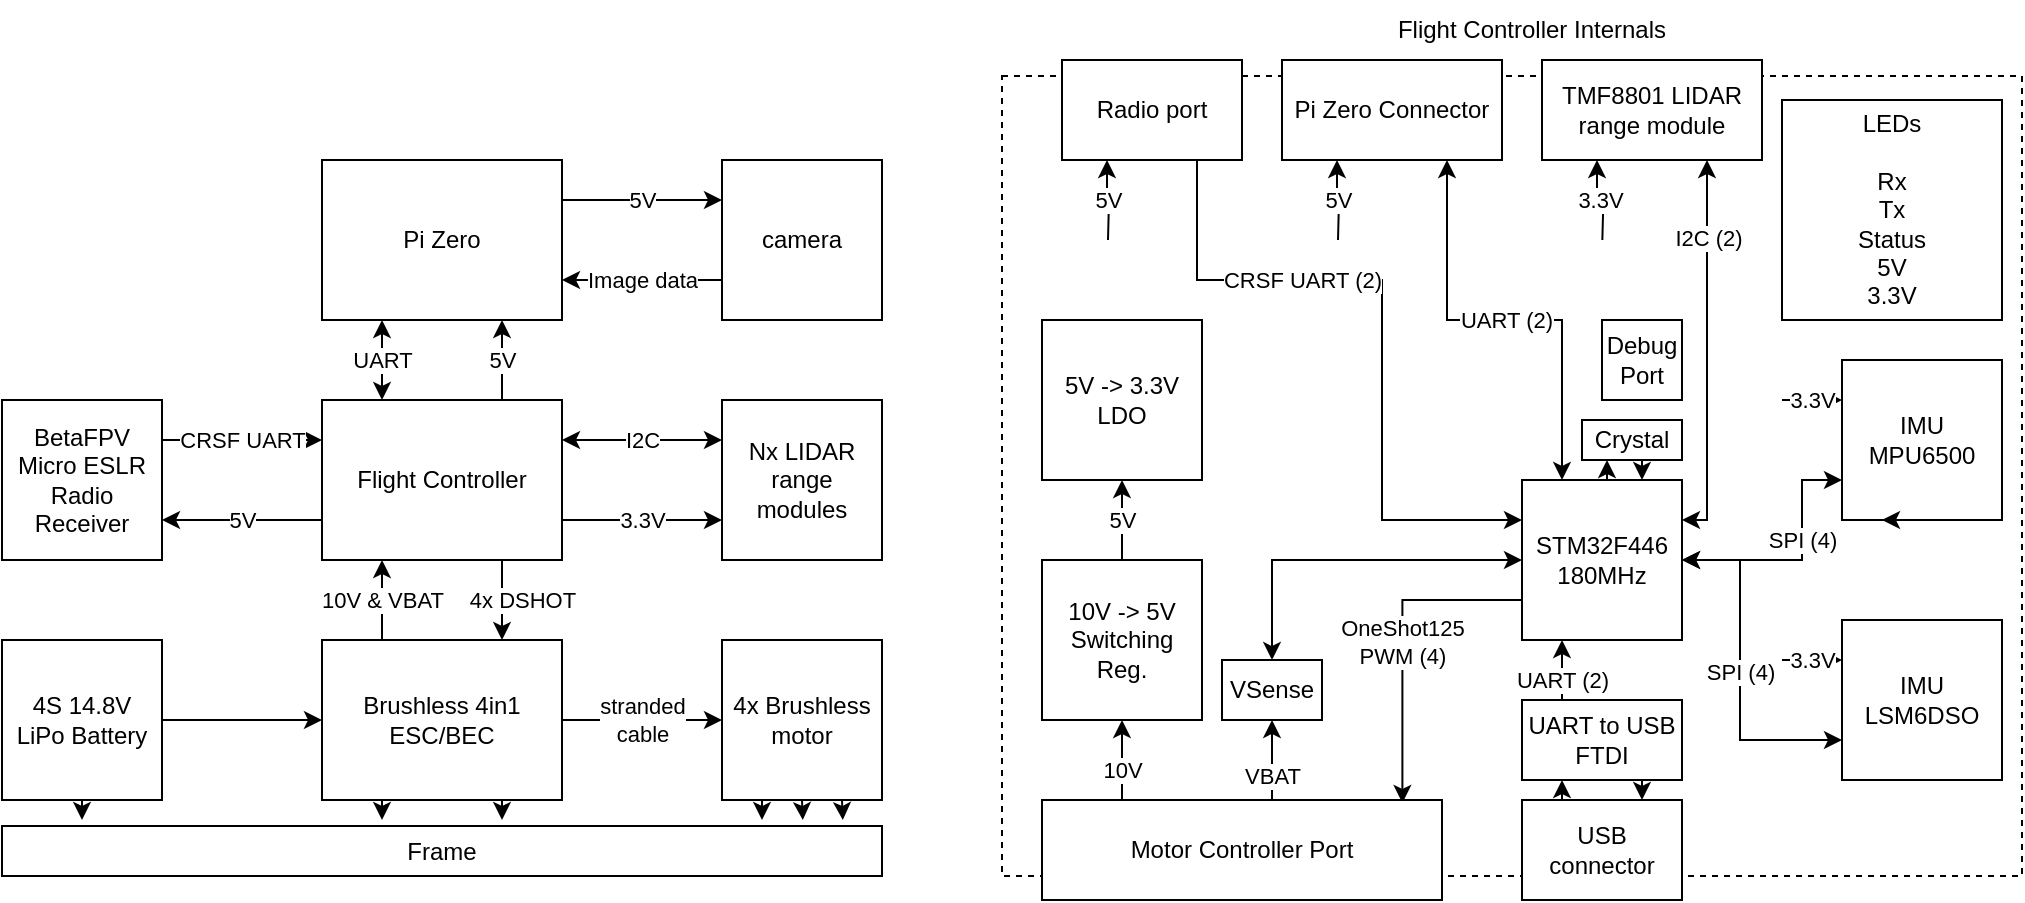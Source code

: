 <mxfile version="20.6.2" type="device"><diagram id="Aif7xVKy2AJQCTJdKYn_" name="Page-1"><mxGraphModel dx="1278" dy="547" grid="1" gridSize="10" guides="1" tooltips="1" connect="1" arrows="1" fold="1" page="1" pageScale="1" pageWidth="1100" pageHeight="850" math="0" shadow="0"><root><mxCell id="0"/><mxCell id="1" parent="0"/><mxCell id="SOl-tFK4uDFE2dYf5vi0-4" value="5V" style="edgeStyle=orthogonalEdgeStyle;rounded=0;orthogonalLoop=1;jettySize=auto;html=1;exitX=0;exitY=0.75;exitDx=0;exitDy=0;entryX=1;entryY=0.75;entryDx=0;entryDy=0;" parent="1" source="SOl-tFK4uDFE2dYf5vi0-1" target="SOl-tFK4uDFE2dYf5vi0-2" edge="1"><mxGeometry relative="1" as="geometry"/></mxCell><mxCell id="SOl-tFK4uDFE2dYf5vi0-9" value="4x DSHOT" style="edgeStyle=orthogonalEdgeStyle;rounded=0;orthogonalLoop=1;jettySize=auto;html=1;exitX=0.75;exitY=1;exitDx=0;exitDy=0;entryX=0.75;entryY=0;entryDx=0;entryDy=0;" parent="1" source="SOl-tFK4uDFE2dYf5vi0-1" target="SOl-tFK4uDFE2dYf5vi0-6" edge="1"><mxGeometry y="10" relative="1" as="geometry"><mxPoint as="offset"/></mxGeometry></mxCell><mxCell id="SOl-tFK4uDFE2dYf5vi0-27" value="5V" style="edgeStyle=orthogonalEdgeStyle;rounded=0;orthogonalLoop=1;jettySize=auto;html=1;exitX=0.75;exitY=0;exitDx=0;exitDy=0;entryX=0.75;entryY=1;entryDx=0;entryDy=0;" parent="1" source="SOl-tFK4uDFE2dYf5vi0-1" target="SOl-tFK4uDFE2dYf5vi0-13" edge="1"><mxGeometry relative="1" as="geometry"/></mxCell><mxCell id="SOl-tFK4uDFE2dYf5vi0-30" value="3.3V" style="edgeStyle=orthogonalEdgeStyle;rounded=0;orthogonalLoop=1;jettySize=auto;html=1;exitX=1;exitY=0.75;exitDx=0;exitDy=0;entryX=0;entryY=0.75;entryDx=0;entryDy=0;" parent="1" source="SOl-tFK4uDFE2dYf5vi0-1" target="SOl-tFK4uDFE2dYf5vi0-28" edge="1"><mxGeometry relative="1" as="geometry"/></mxCell><mxCell id="SOl-tFK4uDFE2dYf5vi0-1" value="Flight Controller" style="rounded=0;whiteSpace=wrap;html=1;" parent="1" vertex="1"><mxGeometry x="200" y="200" width="120" height="80" as="geometry"/></mxCell><mxCell id="SOl-tFK4uDFE2dYf5vi0-3" value="CRSF UART" style="edgeStyle=orthogonalEdgeStyle;rounded=0;orthogonalLoop=1;jettySize=auto;html=1;exitX=1;exitY=0.25;exitDx=0;exitDy=0;entryX=0;entryY=0.25;entryDx=0;entryDy=0;" parent="1" source="SOl-tFK4uDFE2dYf5vi0-2" target="SOl-tFK4uDFE2dYf5vi0-1" edge="1"><mxGeometry relative="1" as="geometry"/></mxCell><mxCell id="SOl-tFK4uDFE2dYf5vi0-2" value="BetaFPV Micro ESLR Radio Receiver" style="whiteSpace=wrap;html=1;aspect=fixed;" parent="1" vertex="1"><mxGeometry x="40" y="200" width="80" height="80" as="geometry"/></mxCell><mxCell id="SOl-tFK4uDFE2dYf5vi0-7" style="edgeStyle=orthogonalEdgeStyle;rounded=0;orthogonalLoop=1;jettySize=auto;html=1;exitX=1;exitY=0.5;exitDx=0;exitDy=0;entryX=0;entryY=0.5;entryDx=0;entryDy=0;" parent="1" source="SOl-tFK4uDFE2dYf5vi0-5" target="SOl-tFK4uDFE2dYf5vi0-6" edge="1"><mxGeometry relative="1" as="geometry"/></mxCell><mxCell id="SOl-tFK4uDFE2dYf5vi0-32" style="edgeStyle=orthogonalEdgeStyle;rounded=0;orthogonalLoop=1;jettySize=auto;html=1;exitX=0.5;exitY=1;exitDx=0;exitDy=0;" parent="1" source="SOl-tFK4uDFE2dYf5vi0-5" edge="1"><mxGeometry relative="1" as="geometry"><mxPoint x="80" y="410" as="targetPoint"/></mxGeometry></mxCell><mxCell id="SOl-tFK4uDFE2dYf5vi0-5" value="4S 14.8V &lt;br&gt;LiPo Battery" style="whiteSpace=wrap;html=1;aspect=fixed;" parent="1" vertex="1"><mxGeometry x="40" y="320" width="80" height="80" as="geometry"/></mxCell><mxCell id="SOl-tFK4uDFE2dYf5vi0-10" value="10V &amp;amp; VBAT" style="edgeStyle=orthogonalEdgeStyle;rounded=0;orthogonalLoop=1;jettySize=auto;html=1;exitX=0.25;exitY=0;exitDx=0;exitDy=0;entryX=0.25;entryY=1;entryDx=0;entryDy=0;" parent="1" source="SOl-tFK4uDFE2dYf5vi0-6" target="SOl-tFK4uDFE2dYf5vi0-1" edge="1"><mxGeometry relative="1" as="geometry"><mxPoint as="offset"/></mxGeometry></mxCell><mxCell id="SOl-tFK4uDFE2dYf5vi0-33" style="edgeStyle=orthogonalEdgeStyle;rounded=0;orthogonalLoop=1;jettySize=auto;html=1;exitX=0.25;exitY=1;exitDx=0;exitDy=0;" parent="1" source="SOl-tFK4uDFE2dYf5vi0-6" edge="1"><mxGeometry relative="1" as="geometry"><mxPoint x="230" y="410" as="targetPoint"/></mxGeometry></mxCell><mxCell id="SOl-tFK4uDFE2dYf5vi0-34" style="edgeStyle=orthogonalEdgeStyle;rounded=0;orthogonalLoop=1;jettySize=auto;html=1;exitX=0.75;exitY=1;exitDx=0;exitDy=0;" parent="1" source="SOl-tFK4uDFE2dYf5vi0-6" edge="1"><mxGeometry relative="1" as="geometry"><mxPoint x="290" y="410" as="targetPoint"/></mxGeometry></mxCell><mxCell id="SOl-tFK4uDFE2dYf5vi0-6" value="Brushless 4in1 ESC/BEC" style="rounded=0;whiteSpace=wrap;html=1;" parent="1" vertex="1"><mxGeometry x="200" y="320" width="120" height="80" as="geometry"/></mxCell><mxCell id="SOl-tFK4uDFE2dYf5vi0-11" value="Frame" style="rounded=0;whiteSpace=wrap;html=1;" parent="1" vertex="1"><mxGeometry x="40" y="413" width="440" height="25" as="geometry"/></mxCell><mxCell id="SOl-tFK4uDFE2dYf5vi0-23" value="5V" style="edgeStyle=orthogonalEdgeStyle;rounded=0;orthogonalLoop=1;jettySize=auto;html=1;exitX=1;exitY=0.25;exitDx=0;exitDy=0;entryX=0;entryY=0.25;entryDx=0;entryDy=0;" parent="1" source="SOl-tFK4uDFE2dYf5vi0-13" target="SOl-tFK4uDFE2dYf5vi0-14" edge="1"><mxGeometry relative="1" as="geometry"/></mxCell><mxCell id="SOl-tFK4uDFE2dYf5vi0-13" value="Pi Zero" style="rounded=0;whiteSpace=wrap;html=1;" parent="1" vertex="1"><mxGeometry x="200" y="80" width="120" height="80" as="geometry"/></mxCell><mxCell id="SOl-tFK4uDFE2dYf5vi0-24" value="Image data" style="edgeStyle=orthogonalEdgeStyle;rounded=0;orthogonalLoop=1;jettySize=auto;html=1;exitX=0;exitY=0.75;exitDx=0;exitDy=0;entryX=1;entryY=0.75;entryDx=0;entryDy=0;" parent="1" source="SOl-tFK4uDFE2dYf5vi0-14" target="SOl-tFK4uDFE2dYf5vi0-13" edge="1"><mxGeometry relative="1" as="geometry"/></mxCell><mxCell id="SOl-tFK4uDFE2dYf5vi0-14" value="camera" style="whiteSpace=wrap;html=1;aspect=fixed;" parent="1" vertex="1"><mxGeometry x="400" y="80" width="80" height="80" as="geometry"/></mxCell><mxCell id="SOl-tFK4uDFE2dYf5vi0-22" value="stranded&lt;br&gt;cable" style="edgeStyle=orthogonalEdgeStyle;rounded=0;orthogonalLoop=1;jettySize=auto;html=1;exitX=1;exitY=0.5;exitDx=0;exitDy=0;entryX=0;entryY=0.5;entryDx=0;entryDy=0;" parent="1" source="SOl-tFK4uDFE2dYf5vi0-6" target="SOl-tFK4uDFE2dYf5vi0-17" edge="1"><mxGeometry relative="1" as="geometry"><mxPoint as="offset"/></mxGeometry></mxCell><mxCell id="SOl-tFK4uDFE2dYf5vi0-35" style="edgeStyle=orthogonalEdgeStyle;rounded=0;orthogonalLoop=1;jettySize=auto;html=1;exitX=0.25;exitY=1;exitDx=0;exitDy=0;" parent="1" source="SOl-tFK4uDFE2dYf5vi0-17" edge="1"><mxGeometry relative="1" as="geometry"><mxPoint x="420" y="410" as="targetPoint"/></mxGeometry></mxCell><mxCell id="SOl-tFK4uDFE2dYf5vi0-37" style="edgeStyle=orthogonalEdgeStyle;rounded=0;orthogonalLoop=1;jettySize=auto;html=1;exitX=0.75;exitY=1;exitDx=0;exitDy=0;" parent="1" source="SOl-tFK4uDFE2dYf5vi0-17" edge="1"><mxGeometry relative="1" as="geometry"><mxPoint x="460.4" y="410" as="targetPoint"/></mxGeometry></mxCell><mxCell id="SOl-tFK4uDFE2dYf5vi0-38" style="edgeStyle=orthogonalEdgeStyle;rounded=0;orthogonalLoop=1;jettySize=auto;html=1;exitX=0.5;exitY=1;exitDx=0;exitDy=0;" parent="1" source="SOl-tFK4uDFE2dYf5vi0-17" edge="1"><mxGeometry relative="1" as="geometry"><mxPoint x="440.4" y="410" as="targetPoint"/></mxGeometry></mxCell><mxCell id="SOl-tFK4uDFE2dYf5vi0-17" value="4x Brushless motor" style="whiteSpace=wrap;html=1;aspect=fixed;" parent="1" vertex="1"><mxGeometry x="400" y="320" width="80" height="80" as="geometry"/></mxCell><mxCell id="SOl-tFK4uDFE2dYf5vi0-26" value="UART" style="endArrow=classic;startArrow=classic;html=1;rounded=0;exitX=0.25;exitY=0;exitDx=0;exitDy=0;entryX=0.25;entryY=1;entryDx=0;entryDy=0;" parent="1" source="SOl-tFK4uDFE2dYf5vi0-1" target="SOl-tFK4uDFE2dYf5vi0-13" edge="1"><mxGeometry width="50" height="50" relative="1" as="geometry"><mxPoint x="530" y="320" as="sourcePoint"/><mxPoint x="580" y="270" as="targetPoint"/></mxGeometry></mxCell><mxCell id="SOl-tFK4uDFE2dYf5vi0-28" value="Nx LIDAR range modules" style="whiteSpace=wrap;html=1;aspect=fixed;" parent="1" vertex="1"><mxGeometry x="400" y="200" width="80" height="80" as="geometry"/></mxCell><mxCell id="SOl-tFK4uDFE2dYf5vi0-31" value="I2C" style="endArrow=classic;startArrow=classic;html=1;rounded=0;exitX=1;exitY=0.25;exitDx=0;exitDy=0;entryX=0;entryY=0.25;entryDx=0;entryDy=0;" parent="1" source="SOl-tFK4uDFE2dYf5vi0-1" target="SOl-tFK4uDFE2dYf5vi0-28" edge="1"><mxGeometry width="50" height="50" relative="1" as="geometry"><mxPoint x="340" y="250" as="sourcePoint"/><mxPoint x="390" y="200" as="targetPoint"/></mxGeometry></mxCell><mxCell id="SOl-tFK4uDFE2dYf5vi0-42" value="" style="rounded=0;whiteSpace=wrap;html=1;fillColor=none;dashed=1;" parent="1" vertex="1"><mxGeometry x="540" y="38" width="510" height="400" as="geometry"/></mxCell><mxCell id="SOl-tFK4uDFE2dYf5vi0-43" value="Flight Controller Internals" style="text;html=1;strokeColor=none;fillColor=none;align=center;verticalAlign=middle;whiteSpace=wrap;rounded=0;" parent="1" vertex="1"><mxGeometry x="720" width="170" height="30" as="geometry"/></mxCell><mxCell id="SOl-tFK4uDFE2dYf5vi0-57" style="edgeStyle=orthogonalEdgeStyle;rounded=0;orthogonalLoop=1;jettySize=auto;html=1;exitX=0.25;exitY=0;exitDx=0;exitDy=0;entryX=0.25;entryY=1;entryDx=0;entryDy=0;" parent="1" source="SOl-tFK4uDFE2dYf5vi0-45" target="SOl-tFK4uDFE2dYf5vi0-46" edge="1"><mxGeometry relative="1" as="geometry"/></mxCell><mxCell id="SOl-tFK4uDFE2dYf5vi0-45" value="STM32F446&lt;br&gt;180MHz" style="whiteSpace=wrap;html=1;aspect=fixed;" parent="1" vertex="1"><mxGeometry x="800" y="240" width="80" height="80" as="geometry"/></mxCell><mxCell id="SOl-tFK4uDFE2dYf5vi0-58" style="edgeStyle=orthogonalEdgeStyle;rounded=0;orthogonalLoop=1;jettySize=auto;html=1;exitX=0.75;exitY=1;exitDx=0;exitDy=0;entryX=0.75;entryY=0;entryDx=0;entryDy=0;" parent="1" source="SOl-tFK4uDFE2dYf5vi0-46" target="SOl-tFK4uDFE2dYf5vi0-45" edge="1"><mxGeometry relative="1" as="geometry"/></mxCell><mxCell id="SOl-tFK4uDFE2dYf5vi0-46" value="Crystal" style="rounded=0;whiteSpace=wrap;html=1;fillColor=default;" parent="1" vertex="1"><mxGeometry x="830" y="210" width="50" height="20" as="geometry"/></mxCell><mxCell id="SOl-tFK4uDFE2dYf5vi0-47" value="Debug Port" style="rounded=0;whiteSpace=wrap;html=1;fillColor=default;" parent="1" vertex="1"><mxGeometry x="840" y="160" width="40" height="40" as="geometry"/></mxCell><mxCell id="SOl-tFK4uDFE2dYf5vi0-53" style="edgeStyle=orthogonalEdgeStyle;rounded=0;orthogonalLoop=1;jettySize=auto;html=1;exitX=0.75;exitY=1;exitDx=0;exitDy=0;entryX=0.75;entryY=0;entryDx=0;entryDy=0;" parent="1" source="SOl-tFK4uDFE2dYf5vi0-48" target="SOl-tFK4uDFE2dYf5vi0-50" edge="1"><mxGeometry relative="1" as="geometry"/></mxCell><mxCell id="SOl-tFK4uDFE2dYf5vi0-54" value="UART (2)" style="edgeStyle=orthogonalEdgeStyle;rounded=0;orthogonalLoop=1;jettySize=auto;html=1;exitX=0.25;exitY=0;exitDx=0;exitDy=0;entryX=0.25;entryY=1;entryDx=0;entryDy=0;" parent="1" source="SOl-tFK4uDFE2dYf5vi0-48" target="SOl-tFK4uDFE2dYf5vi0-45" edge="1"><mxGeometry x="-0.333" relative="1" as="geometry"><mxPoint as="offset"/></mxGeometry></mxCell><mxCell id="SOl-tFK4uDFE2dYf5vi0-48" value="UART to USB&lt;br&gt;FTDI" style="rounded=0;whiteSpace=wrap;html=1;fillColor=default;" parent="1" vertex="1"><mxGeometry x="800" y="350" width="80" height="40" as="geometry"/></mxCell><mxCell id="SOl-tFK4uDFE2dYf5vi0-52" style="edgeStyle=orthogonalEdgeStyle;rounded=0;orthogonalLoop=1;jettySize=auto;html=1;exitX=0.25;exitY=0;exitDx=0;exitDy=0;entryX=0.25;entryY=1;entryDx=0;entryDy=0;" parent="1" source="SOl-tFK4uDFE2dYf5vi0-50" target="SOl-tFK4uDFE2dYf5vi0-48" edge="1"><mxGeometry relative="1" as="geometry"/></mxCell><mxCell id="SOl-tFK4uDFE2dYf5vi0-50" value="USB connector" style="rounded=0;whiteSpace=wrap;html=1;fillColor=default;" parent="1" vertex="1"><mxGeometry x="800" y="400" width="80" height="50" as="geometry"/></mxCell><mxCell id="SOl-tFK4uDFE2dYf5vi0-63" value="OneShot125&lt;br&gt;PWM (4)" style="edgeStyle=orthogonalEdgeStyle;rounded=0;orthogonalLoop=1;jettySize=auto;html=1;exitX=0;exitY=0.75;exitDx=0;exitDy=0;entryX=0.901;entryY=0.03;entryDx=0;entryDy=0;entryPerimeter=0;" parent="1" source="SOl-tFK4uDFE2dYf5vi0-45" target="SOl-tFK4uDFE2dYf5vi0-51" edge="1"><mxGeometry x="0.004" relative="1" as="geometry"><mxPoint x="740" y="340" as="sourcePoint"/><Array as="points"><mxPoint x="740" y="300"/></Array><mxPoint as="offset"/></mxGeometry></mxCell><mxCell id="SOl-tFK4uDFE2dYf5vi0-65" value="10V" style="edgeStyle=orthogonalEdgeStyle;rounded=0;orthogonalLoop=1;jettySize=auto;html=1;exitX=0.25;exitY=0;exitDx=0;exitDy=0;entryX=0.5;entryY=1;entryDx=0;entryDy=0;" parent="1" source="SOl-tFK4uDFE2dYf5vi0-51" target="SOl-tFK4uDFE2dYf5vi0-64" edge="1"><mxGeometry relative="1" as="geometry"><Array as="points"><mxPoint x="600" y="400"/></Array></mxGeometry></mxCell><mxCell id="SOl-tFK4uDFE2dYf5vi0-68" value="VBAT" style="edgeStyle=orthogonalEdgeStyle;rounded=0;orthogonalLoop=1;jettySize=auto;html=1;exitX=0.5;exitY=0;exitDx=0;exitDy=0;entryX=0.5;entryY=1;entryDx=0;entryDy=0;" parent="1" source="SOl-tFK4uDFE2dYf5vi0-51" target="SOl-tFK4uDFE2dYf5vi0-66" edge="1"><mxGeometry relative="1" as="geometry"><mxPoint x="665" y="340" as="targetPoint"/><Array as="points"><mxPoint x="675" y="400"/></Array></mxGeometry></mxCell><mxCell id="SOl-tFK4uDFE2dYf5vi0-51" value="Motor Controller Port" style="rounded=0;whiteSpace=wrap;html=1;fillColor=default;" parent="1" vertex="1"><mxGeometry x="560" y="400" width="200" height="50" as="geometry"/></mxCell><mxCell id="SOl-tFK4uDFE2dYf5vi0-70" value="5V" style="edgeStyle=orthogonalEdgeStyle;rounded=0;orthogonalLoop=1;jettySize=auto;html=1;exitX=0.5;exitY=0;exitDx=0;exitDy=0;" parent="1" source="SOl-tFK4uDFE2dYf5vi0-64" target="SOl-tFK4uDFE2dYf5vi0-69" edge="1"><mxGeometry relative="1" as="geometry"/></mxCell><mxCell id="SOl-tFK4uDFE2dYf5vi0-64" value="10V -&amp;gt; 5V&lt;br&gt;Switching Reg." style="whiteSpace=wrap;html=1;aspect=fixed;fillColor=default;" parent="1" vertex="1"><mxGeometry x="560" y="280" width="80" height="80" as="geometry"/></mxCell><mxCell id="SOl-tFK4uDFE2dYf5vi0-83" style="edgeStyle=orthogonalEdgeStyle;rounded=0;orthogonalLoop=1;jettySize=auto;html=1;exitX=0.5;exitY=0;exitDx=0;exitDy=0;entryX=0;entryY=0.5;entryDx=0;entryDy=0;startArrow=classic;startFill=1;" parent="1" source="SOl-tFK4uDFE2dYf5vi0-66" target="SOl-tFK4uDFE2dYf5vi0-45" edge="1"><mxGeometry relative="1" as="geometry"/></mxCell><mxCell id="SOl-tFK4uDFE2dYf5vi0-66" value="VSense" style="rounded=0;whiteSpace=wrap;html=1;fillColor=default;" parent="1" vertex="1"><mxGeometry x="650" y="330" width="50" height="30" as="geometry"/></mxCell><mxCell id="SOl-tFK4uDFE2dYf5vi0-69" value="5V -&amp;gt; 3.3V&lt;br&gt;LDO" style="whiteSpace=wrap;html=1;aspect=fixed;fillColor=default;" parent="1" vertex="1"><mxGeometry x="560" y="160" width="80" height="80" as="geometry"/></mxCell><mxCell id="SOl-tFK4uDFE2dYf5vi0-74" value="CRSF UART (2)" style="edgeStyle=orthogonalEdgeStyle;rounded=0;orthogonalLoop=1;jettySize=auto;html=1;exitX=0.75;exitY=1;exitDx=0;exitDy=0;entryX=0;entryY=0.25;entryDx=0;entryDy=0;" parent="1" source="SOl-tFK4uDFE2dYf5vi0-72" target="SOl-tFK4uDFE2dYf5vi0-45" edge="1"><mxGeometry x="-0.343" relative="1" as="geometry"><mxPoint x="637.824" y="140" as="targetPoint"/><Array as="points"><mxPoint x="638" y="140"/><mxPoint x="730" y="140"/><mxPoint x="730" y="260"/></Array><mxPoint as="offset"/></mxGeometry></mxCell><mxCell id="SOl-tFK4uDFE2dYf5vi0-72" value="Radio port" style="rounded=0;whiteSpace=wrap;html=1;fillColor=default;" parent="1" vertex="1"><mxGeometry x="570" y="30" width="90" height="50" as="geometry"/></mxCell><mxCell id="SOl-tFK4uDFE2dYf5vi0-77" value="5V" style="edgeStyle=orthogonalEdgeStyle;rounded=0;orthogonalLoop=1;jettySize=auto;html=1;entryX=0.25;entryY=1;entryDx=0;entryDy=0;" parent="1" target="SOl-tFK4uDFE2dYf5vi0-76" edge="1"><mxGeometry relative="1" as="geometry"><mxPoint x="708" y="120" as="sourcePoint"/></mxGeometry></mxCell><mxCell id="SOl-tFK4uDFE2dYf5vi0-78" value="UART (2)" style="edgeStyle=orthogonalEdgeStyle;rounded=0;orthogonalLoop=1;jettySize=auto;html=1;exitX=0.75;exitY=1;exitDx=0;exitDy=0;startArrow=classic;startFill=1;entryX=0.25;entryY=0;entryDx=0;entryDy=0;" parent="1" source="SOl-tFK4uDFE2dYf5vi0-76" target="SOl-tFK4uDFE2dYf5vi0-45" edge="1"><mxGeometry relative="1" as="geometry"><mxPoint x="762.529" y="140" as="targetPoint"/></mxGeometry></mxCell><mxCell id="SOl-tFK4uDFE2dYf5vi0-76" value="Pi Zero Connector" style="rounded=0;whiteSpace=wrap;html=1;fillColor=default;" parent="1" vertex="1"><mxGeometry x="680" y="30" width="110" height="50" as="geometry"/></mxCell><mxCell id="SOl-tFK4uDFE2dYf5vi0-81" value="3.3V" style="edgeStyle=orthogonalEdgeStyle;rounded=0;orthogonalLoop=1;jettySize=auto;html=1;startArrow=none;startFill=0;entryX=0;entryY=0.25;entryDx=0;entryDy=0;" parent="1" target="SOl-tFK4uDFE2dYf5vi0-79" edge="1"><mxGeometry relative="1" as="geometry"><mxPoint x="930" y="330" as="sourcePoint"/><Array as="points"><mxPoint x="940" y="330"/></Array></mxGeometry></mxCell><mxCell id="SOl-tFK4uDFE2dYf5vi0-82" value="SPI (4)" style="edgeStyle=orthogonalEdgeStyle;rounded=0;orthogonalLoop=1;jettySize=auto;html=1;exitX=0;exitY=0.75;exitDx=0;exitDy=0;startArrow=classic;startFill=1;entryX=1;entryY=0.5;entryDx=0;entryDy=0;" parent="1" target="SOl-tFK4uDFE2dYf5vi0-45" edge="1" source="SOl-tFK4uDFE2dYf5vi0-79"><mxGeometry relative="1" as="geometry"><mxPoint x="879" y="300" as="targetPoint"/><mxPoint x="979" y="393" as="sourcePoint"/><Array as="points"><mxPoint x="909" y="370"/><mxPoint x="909" y="280"/></Array></mxGeometry></mxCell><mxCell id="SOl-tFK4uDFE2dYf5vi0-79" value="IMU&lt;br&gt;LSM6DSO" style="whiteSpace=wrap;html=1;aspect=fixed;fillColor=default;" parent="1" vertex="1"><mxGeometry x="960" y="310" width="80" height="80" as="geometry"/></mxCell><mxCell id="SOl-tFK4uDFE2dYf5vi0-85" value="I2C (2)" style="edgeStyle=orthogonalEdgeStyle;rounded=0;orthogonalLoop=1;jettySize=auto;html=1;exitX=0.75;exitY=1;exitDx=0;exitDy=0;entryX=1;entryY=0.25;entryDx=0;entryDy=0;startArrow=classic;startFill=1;" parent="1" source="SOl-tFK4uDFE2dYf5vi0-84" target="SOl-tFK4uDFE2dYf5vi0-45" edge="1"><mxGeometry x="-0.6" relative="1" as="geometry"><mxPoint as="offset"/><Array as="points"><mxPoint x="893" y="260"/></Array></mxGeometry></mxCell><mxCell id="SOl-tFK4uDFE2dYf5vi0-86" value="3.3V" style="edgeStyle=orthogonalEdgeStyle;rounded=0;orthogonalLoop=1;jettySize=auto;html=1;exitX=0.25;exitY=1;exitDx=0;exitDy=0;startArrow=none;startFill=0;entryX=0.25;entryY=1;entryDx=0;entryDy=0;" parent="1" target="SOl-tFK4uDFE2dYf5vi0-84" edge="1"><mxGeometry relative="1" as="geometry"><mxPoint x="840.176" y="120" as="sourcePoint"/></mxGeometry></mxCell><mxCell id="SOl-tFK4uDFE2dYf5vi0-84" value="TMF8801 LIDAR range module" style="rounded=0;whiteSpace=wrap;html=1;fillColor=default;" parent="1" vertex="1"><mxGeometry x="810" y="30" width="110" height="50" as="geometry"/></mxCell><mxCell id="SOl-tFK4uDFE2dYf5vi0-87" value="5V" style="edgeStyle=orthogonalEdgeStyle;rounded=0;orthogonalLoop=1;jettySize=auto;html=1;entryX=0.25;entryY=1;entryDx=0;entryDy=0;" parent="1" target="SOl-tFK4uDFE2dYf5vi0-72" edge="1"><mxGeometry relative="1" as="geometry"><mxPoint x="717.5" y="90" as="targetPoint"/><mxPoint x="593" y="120" as="sourcePoint"/></mxGeometry></mxCell><mxCell id="SOl-tFK4uDFE2dYf5vi0-89" value="LEDs&lt;br&gt;&lt;br&gt;Rx&lt;br&gt;Tx&lt;br&gt;Status&lt;br&gt;5V&lt;br&gt;3.3V" style="whiteSpace=wrap;html=1;aspect=fixed;fillColor=default;" parent="1" vertex="1"><mxGeometry x="930" y="50" width="110" height="110" as="geometry"/></mxCell><mxCell id="NAC2b20WudP_OuhnGj7D-1" value="IMU&lt;br&gt;MPU6500" style="whiteSpace=wrap;html=1;aspect=fixed;fillColor=default;" parent="1" vertex="1"><mxGeometry x="960" y="180" width="80" height="80" as="geometry"/></mxCell><mxCell id="NAC2b20WudP_OuhnGj7D-2" value="SPI (4)" style="edgeStyle=orthogonalEdgeStyle;rounded=0;orthogonalLoop=1;jettySize=auto;html=1;exitX=0;exitY=0.75;exitDx=0;exitDy=0;startArrow=classic;startFill=1;entryX=1;entryY=0.5;entryDx=0;entryDy=0;" parent="1" source="NAC2b20WudP_OuhnGj7D-1" target="SOl-tFK4uDFE2dYf5vi0-45" edge="1"><mxGeometry x="-0.167" relative="1" as="geometry"><mxPoint x="890" y="280" as="targetPoint"/><mxPoint x="990" y="403" as="sourcePoint"/><Array as="points"><mxPoint x="940" y="240"/><mxPoint x="940" y="280"/></Array><mxPoint as="offset"/></mxGeometry></mxCell><mxCell id="NAC2b20WudP_OuhnGj7D-5" value="3.3V" style="edgeStyle=orthogonalEdgeStyle;rounded=0;orthogonalLoop=1;jettySize=auto;html=1;startArrow=none;startFill=0;entryX=0;entryY=0.25;entryDx=0;entryDy=0;" parent="1" target="NAC2b20WudP_OuhnGj7D-1" edge="1"><mxGeometry relative="1" as="geometry"><mxPoint x="930" y="200" as="sourcePoint"/><mxPoint x="970" y="250" as="targetPoint"/><Array as="points"><mxPoint x="940" y="200"/></Array></mxGeometry></mxCell><mxCell id="5G-q3D4MSqGR8kYPfvxn-1" style="edgeStyle=orthogonalEdgeStyle;rounded=0;orthogonalLoop=1;jettySize=auto;html=1;exitX=0.5;exitY=1;exitDx=0;exitDy=0;entryX=0.25;entryY=1;entryDx=0;entryDy=0;" edge="1" parent="1" source="NAC2b20WudP_OuhnGj7D-1" target="NAC2b20WudP_OuhnGj7D-1"><mxGeometry relative="1" as="geometry"/></mxCell></root></mxGraphModel></diagram></mxfile>